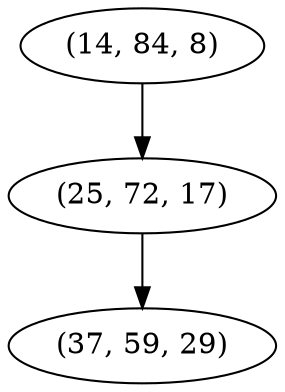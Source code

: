 digraph tree {
    "(14, 84, 8)";
    "(25, 72, 17)";
    "(37, 59, 29)";
    "(14, 84, 8)" -> "(25, 72, 17)";
    "(25, 72, 17)" -> "(37, 59, 29)";
}
